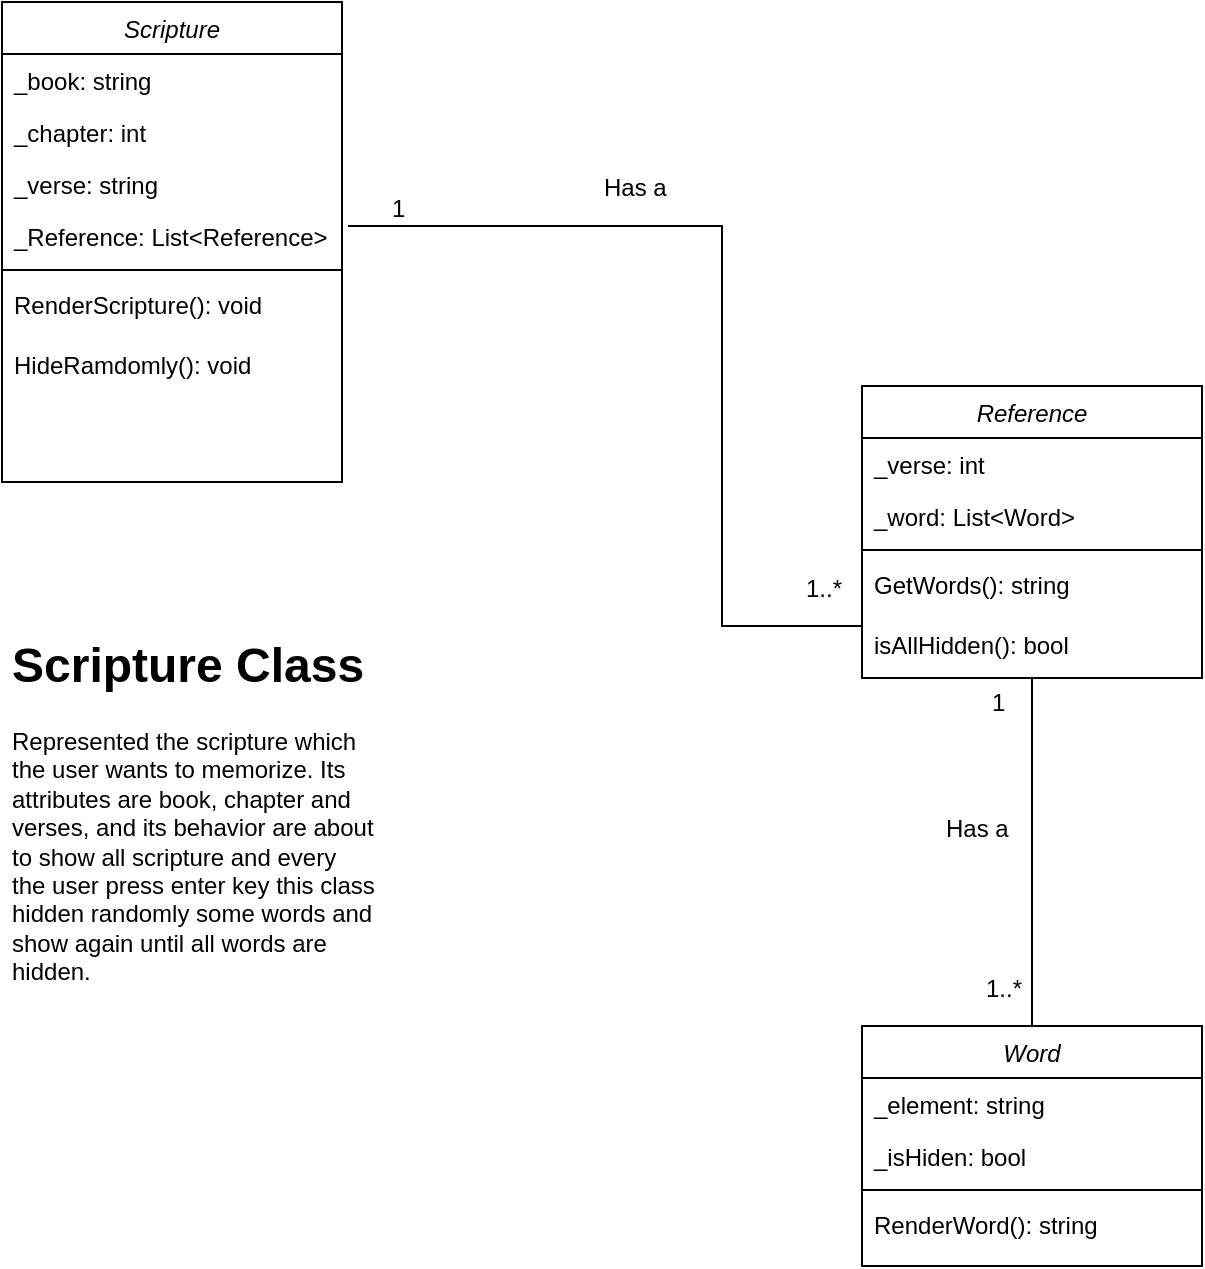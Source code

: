 <mxfile version="21.3.2" type="github">
  <diagram name="Page-1" id="Gh8qVHzcruYR-wcPv18W">
    <mxGraphModel dx="1365" dy="807" grid="1" gridSize="10" guides="1" tooltips="1" connect="1" arrows="1" fold="1" page="1" pageScale="1" pageWidth="850" pageHeight="1100" math="0" shadow="0">
      <root>
        <mxCell id="0" />
        <mxCell id="1" parent="0" />
        <mxCell id="MP391SbNTcv9dDORy_ao-11" value="1..*" style="resizable=0;align=left;verticalAlign=bottom;labelBackgroundColor=none;fontSize=12;" parent="1" connectable="0" vertex="1">
          <mxGeometry x="480" y="350" as="geometry" />
        </mxCell>
        <mxCell id="MP391SbNTcv9dDORy_ao-12" value="1" style="resizable=0;align=left;verticalAlign=bottom;labelBackgroundColor=none;fontSize=12;" parent="1" connectable="0" vertex="1">
          <mxGeometry x="280" y="153" as="geometry">
            <mxPoint x="-7" y="7" as="offset" />
          </mxGeometry>
        </mxCell>
        <mxCell id="MP391SbNTcv9dDORy_ao-13" value="Has a" style="resizable=0;align=left;verticalAlign=bottom;labelBackgroundColor=none;fontSize=12;" parent="1" connectable="0" vertex="1">
          <mxGeometry x="379" y="149.5" as="geometry" />
        </mxCell>
        <mxCell id="MP391SbNTcv9dDORy_ao-15" value="1..*" style="resizable=0;align=left;verticalAlign=bottom;labelBackgroundColor=none;fontSize=12;" parent="1" connectable="0" vertex="1">
          <mxGeometry x="570" y="550" as="geometry" />
        </mxCell>
        <mxCell id="MP391SbNTcv9dDORy_ao-16" value="1" style="resizable=0;align=left;verticalAlign=bottom;labelBackgroundColor=none;fontSize=12;" parent="1" connectable="0" vertex="1">
          <mxGeometry x="580" y="400" as="geometry">
            <mxPoint x="-7" y="7" as="offset" />
          </mxGeometry>
        </mxCell>
        <mxCell id="MP391SbNTcv9dDORy_ao-17" value="Has a" style="resizable=0;align=left;verticalAlign=bottom;labelBackgroundColor=none;fontSize=12;" parent="1" connectable="0" vertex="1">
          <mxGeometry x="550" y="470" as="geometry" />
        </mxCell>
        <mxCell id="MP391SbNTcv9dDORy_ao-22" value="Word" style="swimlane;fontStyle=2;align=center;verticalAlign=top;childLayout=stackLayout;horizontal=1;startSize=26;horizontalStack=0;resizeParent=1;resizeLast=0;collapsible=1;marginBottom=0;rounded=0;shadow=0;strokeWidth=1;" parent="1" vertex="1">
          <mxGeometry x="510" y="560" width="170" height="120" as="geometry">
            <mxRectangle x="220" y="400" width="160" height="26" as="alternateBounds" />
          </mxGeometry>
        </mxCell>
        <mxCell id="MP391SbNTcv9dDORy_ao-23" value="_element: string&#xa;" style="text;align=left;verticalAlign=top;spacingLeft=4;spacingRight=4;overflow=hidden;rotatable=0;points=[[0,0.5],[1,0.5]];portConstraint=eastwest;" parent="MP391SbNTcv9dDORy_ao-22" vertex="1">
          <mxGeometry y="26" width="170" height="26" as="geometry" />
        </mxCell>
        <mxCell id="MP391SbNTcv9dDORy_ao-27" value="_isHiden: bool" style="text;align=left;verticalAlign=top;spacingLeft=4;spacingRight=4;overflow=hidden;rotatable=0;points=[[0,0.5],[1,0.5]];portConstraint=eastwest;" parent="MP391SbNTcv9dDORy_ao-22" vertex="1">
          <mxGeometry y="52" width="170" height="26" as="geometry" />
        </mxCell>
        <mxCell id="MP391SbNTcv9dDORy_ao-24" value="" style="line;html=1;strokeWidth=1;align=left;verticalAlign=middle;spacingTop=-1;spacingLeft=3;spacingRight=3;rotatable=0;labelPosition=right;points=[];portConstraint=eastwest;" parent="MP391SbNTcv9dDORy_ao-22" vertex="1">
          <mxGeometry y="78" width="170" height="8" as="geometry" />
        </mxCell>
        <mxCell id="paN9LS17fSrUHQOILZcr-8" value="RenderWord(): string" style="text;align=left;verticalAlign=top;spacingLeft=4;spacingRight=4;overflow=hidden;rotatable=0;points=[[0,0.5],[1,0.5]];portConstraint=eastwest;" vertex="1" parent="MP391SbNTcv9dDORy_ao-22">
          <mxGeometry y="86" width="170" height="30" as="geometry" />
        </mxCell>
        <mxCell id="paN9LS17fSrUHQOILZcr-3" style="edgeStyle=orthogonalEdgeStyle;rounded=0;orthogonalLoop=1;jettySize=auto;html=1;endArrow=none;endFill=0;exitX=1.018;exitY=0.231;exitDx=0;exitDy=0;exitPerimeter=0;entryX=0;entryY=1.1;entryDx=0;entryDy=0;entryPerimeter=0;" edge="1" parent="1" target="paN9LS17fSrUHQOILZcr-9">
          <mxGeometry relative="1" as="geometry">
            <mxPoint x="253.06" y="160.006" as="sourcePoint" />
            <mxPoint x="490" y="360" as="targetPoint" />
            <Array as="points">
              <mxPoint x="440" y="160" />
              <mxPoint x="440" y="360" />
            </Array>
          </mxGeometry>
        </mxCell>
        <mxCell id="MP391SbNTcv9dDORy_ao-28" value="Scripture" style="swimlane;fontStyle=2;align=center;verticalAlign=top;childLayout=stackLayout;horizontal=1;startSize=26;horizontalStack=0;resizeParent=1;resizeLast=0;collapsible=1;marginBottom=0;rounded=0;shadow=0;strokeWidth=1;" parent="1" vertex="1">
          <mxGeometry x="80" y="48" width="170" height="240" as="geometry">
            <mxRectangle x="220" y="400" width="160" height="26" as="alternateBounds" />
          </mxGeometry>
        </mxCell>
        <mxCell id="MP391SbNTcv9dDORy_ao-29" value="_book: string&#xa;" style="text;align=left;verticalAlign=top;spacingLeft=4;spacingRight=4;overflow=hidden;rotatable=0;points=[[0,0.5],[1,0.5]];portConstraint=eastwest;" parent="MP391SbNTcv9dDORy_ao-28" vertex="1">
          <mxGeometry y="26" width="170" height="26" as="geometry" />
        </mxCell>
        <mxCell id="MP391SbNTcv9dDORy_ao-30" value="_chapter: int" style="text;align=left;verticalAlign=top;spacingLeft=4;spacingRight=4;overflow=hidden;rotatable=0;points=[[0,0.5],[1,0.5]];portConstraint=eastwest;" parent="MP391SbNTcv9dDORy_ao-28" vertex="1">
          <mxGeometry y="52" width="170" height="26" as="geometry" />
        </mxCell>
        <mxCell id="paN9LS17fSrUHQOILZcr-5" value="_verse: string" style="text;align=left;verticalAlign=top;spacingLeft=4;spacingRight=4;overflow=hidden;rotatable=0;points=[[0,0.5],[1,0.5]];portConstraint=eastwest;" vertex="1" parent="MP391SbNTcv9dDORy_ao-28">
          <mxGeometry y="78" width="170" height="26" as="geometry" />
        </mxCell>
        <mxCell id="MP391SbNTcv9dDORy_ao-33" value="_Reference: List&lt;Reference&gt;" style="text;align=left;verticalAlign=top;spacingLeft=4;spacingRight=4;overflow=hidden;rotatable=0;points=[[0,0.5],[1,0.5]];portConstraint=eastwest;" parent="MP391SbNTcv9dDORy_ao-28" vertex="1">
          <mxGeometry y="104" width="170" height="26" as="geometry" />
        </mxCell>
        <mxCell id="MP391SbNTcv9dDORy_ao-31" value="" style="line;html=1;strokeWidth=1;align=left;verticalAlign=middle;spacingTop=-1;spacingLeft=3;spacingRight=3;rotatable=0;labelPosition=right;points=[];portConstraint=eastwest;" parent="MP391SbNTcv9dDORy_ao-28" vertex="1">
          <mxGeometry y="130" width="170" height="8" as="geometry" />
        </mxCell>
        <mxCell id="paN9LS17fSrUHQOILZcr-6" value="RenderScripture(): void" style="text;align=left;verticalAlign=top;spacingLeft=4;spacingRight=4;overflow=hidden;rotatable=0;points=[[0,0.5],[1,0.5]];portConstraint=eastwest;" vertex="1" parent="MP391SbNTcv9dDORy_ao-28">
          <mxGeometry y="138" width="170" height="30" as="geometry" />
        </mxCell>
        <mxCell id="paN9LS17fSrUHQOILZcr-7" value="HideRamdomly(): void" style="text;align=left;verticalAlign=top;spacingLeft=4;spacingRight=4;overflow=hidden;rotatable=0;points=[[0,0.5],[1,0.5]];portConstraint=eastwest;" vertex="1" parent="MP391SbNTcv9dDORy_ao-28">
          <mxGeometry y="168" width="170" height="30" as="geometry" />
        </mxCell>
        <mxCell id="paN9LS17fSrUHQOILZcr-4" style="edgeStyle=orthogonalEdgeStyle;rounded=0;orthogonalLoop=1;jettySize=auto;html=1;exitX=0.5;exitY=1;exitDx=0;exitDy=0;entryX=0.5;entryY=0;entryDx=0;entryDy=0;endArrow=none;endFill=0;" edge="1" parent="1" source="MP391SbNTcv9dDORy_ao-35" target="MP391SbNTcv9dDORy_ao-22">
          <mxGeometry relative="1" as="geometry">
            <Array as="points">
              <mxPoint x="595" y="520" />
              <mxPoint x="595" y="520" />
            </Array>
          </mxGeometry>
        </mxCell>
        <mxCell id="MP391SbNTcv9dDORy_ao-35" value="Reference" style="swimlane;fontStyle=2;align=center;verticalAlign=top;childLayout=stackLayout;horizontal=1;startSize=26;horizontalStack=0;resizeParent=1;resizeLast=0;collapsible=1;marginBottom=0;rounded=0;shadow=0;strokeWidth=1;" parent="1" vertex="1">
          <mxGeometry x="510" y="240" width="170" height="146" as="geometry">
            <mxRectangle x="220" y="400" width="160" height="26" as="alternateBounds" />
          </mxGeometry>
        </mxCell>
        <mxCell id="MP391SbNTcv9dDORy_ao-36" value="_verse: int&#xa;" style="text;align=left;verticalAlign=top;spacingLeft=4;spacingRight=4;overflow=hidden;rotatable=0;points=[[0,0.5],[1,0.5]];portConstraint=eastwest;" parent="MP391SbNTcv9dDORy_ao-35" vertex="1">
          <mxGeometry y="26" width="170" height="26" as="geometry" />
        </mxCell>
        <mxCell id="MP391SbNTcv9dDORy_ao-37" value="_word: List&lt;Word&gt;" style="text;align=left;verticalAlign=top;spacingLeft=4;spacingRight=4;overflow=hidden;rotatable=0;points=[[0,0.5],[1,0.5]];portConstraint=eastwest;" parent="MP391SbNTcv9dDORy_ao-35" vertex="1">
          <mxGeometry y="52" width="170" height="26" as="geometry" />
        </mxCell>
        <mxCell id="MP391SbNTcv9dDORy_ao-38" value="" style="line;html=1;strokeWidth=1;align=left;verticalAlign=middle;spacingTop=-1;spacingLeft=3;spacingRight=3;rotatable=0;labelPosition=right;points=[];portConstraint=eastwest;" parent="MP391SbNTcv9dDORy_ao-35" vertex="1">
          <mxGeometry y="78" width="170" height="8" as="geometry" />
        </mxCell>
        <mxCell id="paN9LS17fSrUHQOILZcr-9" value="GetWords(): string" style="text;align=left;verticalAlign=top;spacingLeft=4;spacingRight=4;overflow=hidden;rotatable=0;points=[[0,0.5],[1,0.5]];portConstraint=eastwest;" vertex="1" parent="MP391SbNTcv9dDORy_ao-35">
          <mxGeometry y="86" width="170" height="30" as="geometry" />
        </mxCell>
        <mxCell id="paN9LS17fSrUHQOILZcr-10" value="isAllHidden(): bool" style="text;align=left;verticalAlign=top;spacingLeft=4;spacingRight=4;overflow=hidden;rotatable=0;points=[[0,0.5],[1,0.5]];portConstraint=eastwest;" vertex="1" parent="MP391SbNTcv9dDORy_ao-35">
          <mxGeometry y="116" width="170" height="30" as="geometry" />
        </mxCell>
        <mxCell id="paN9LS17fSrUHQOILZcr-11" value="&lt;h1&gt;Scripture Class&lt;/h1&gt;&lt;p&gt;Represented the scripture which the user wants to memorize. Its attributes are book, chapter and verses, and its behavior are about to show all scripture and every the user press enter key this class hidden randomly some words and show again until all words are hidden.&lt;/p&gt;" style="text;html=1;strokeColor=none;fillColor=none;spacing=5;spacingTop=-20;whiteSpace=wrap;overflow=hidden;rounded=0;" vertex="1" parent="1">
          <mxGeometry x="80" y="360" width="190" height="200" as="geometry" />
        </mxCell>
      </root>
    </mxGraphModel>
  </diagram>
</mxfile>
